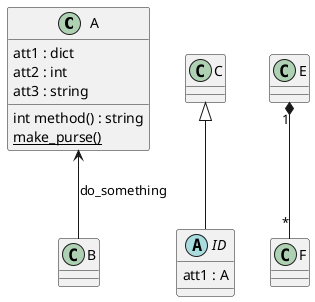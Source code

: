 @startuml

class A {
    att1 : dict
    att2 : int
    att3 : string

    int method() : string
    {static} make_purse()
}

class B

class C

abstract class ID {
    att1 : A
}

class E

class F

A <-- B : do_something
C <|-- ID
E "1" *-- "*" F

@enduml

